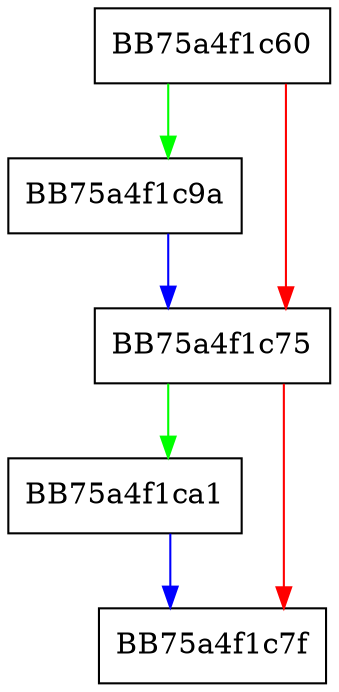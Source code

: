 digraph Splay {
  node [shape="box"];
  graph [splines=ortho];
  BB75a4f1c60 -> BB75a4f1c9a [color="green"];
  BB75a4f1c60 -> BB75a4f1c75 [color="red"];
  BB75a4f1c75 -> BB75a4f1ca1 [color="green"];
  BB75a4f1c75 -> BB75a4f1c7f [color="red"];
  BB75a4f1c9a -> BB75a4f1c75 [color="blue"];
  BB75a4f1ca1 -> BB75a4f1c7f [color="blue"];
}